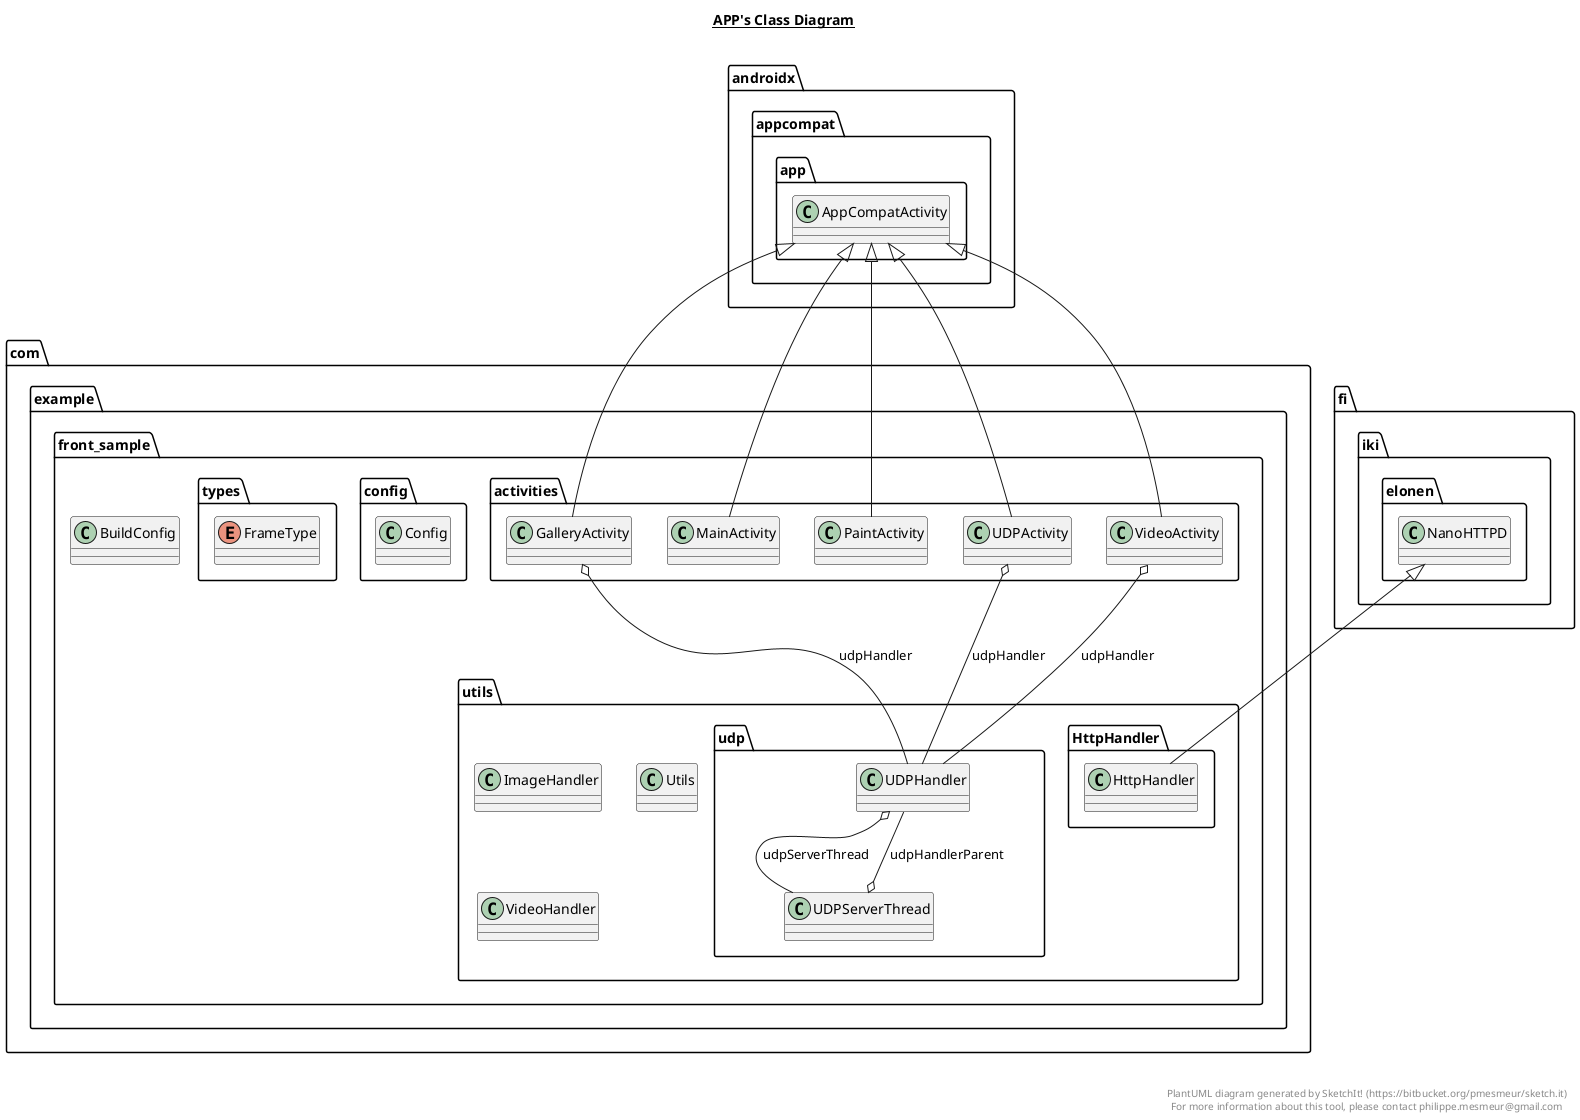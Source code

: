 @startuml

title __APP's Class Diagram__\n

  namespace com.example.front_sample {
    class com.example.front_sample.BuildConfig {
    }
  }
  

  namespace com.example.front_sample {
    namespace activities {
      class com.example.front_sample.activities.GalleryActivity {
      }
    }
  }
  

  namespace com.example.front_sample {
    namespace activities {
      class com.example.front_sample.activities.MainActivity {
      }
    }
  }
  

  namespace com.example.front_sample {
    namespace activities {
      class com.example.front_sample.activities.PaintActivity {
      }
    }
  }
  

  namespace com.example.front_sample {
    namespace activities {
      class com.example.front_sample.activities.UDPActivity {
      }
    }
  }
  

  namespace com.example.front_sample {
    namespace activities {
      class com.example.front_sample.activities.VideoActivity {
      }
    }
  }
  

  namespace com.example.front_sample {
    namespace config {
      class com.example.front_sample.config.Config {
      }
    }
  }
  

  namespace com.example.front_sample {
    namespace types {
      enum FrameType {
      }
    }
  }
  

  namespace com.example.front_sample {
    namespace utils {
      namespace HttpHandler {
        class com.example.front_sample.utils.HttpHandler.HttpHandler {
        }
      }
    }
  }
  

  namespace com.example.front_sample {
    namespace utils {
      class com.example.front_sample.utils.ImageHandler {
      }
    }
  }
  

  namespace com.example.front_sample {
    namespace utils {
      class com.example.front_sample.utils.Utils {
      }
    }
  }
  

  namespace com.example.front_sample {
    namespace utils {
      class com.example.front_sample.utils.VideoHandler {
      }
    }
  }
  

  namespace com.example.front_sample {
    namespace utils {
      namespace udp {
        class com.example.front_sample.utils.udp.UDPHandler {
        }
      }
    }
  }
  

  namespace com.example.front_sample {
    namespace utils {
      namespace udp {
        class com.example.front_sample.utils.udp.UDPServerThread {
        }
      }
    }
  }
  

  com.example.front_sample.activities.GalleryActivity -up-|> androidx.appcompat.app.AppCompatActivity
  com.example.front_sample.activities.GalleryActivity o-- com.example.front_sample.utils.udp.UDPHandler : udpHandler
  com.example.front_sample.activities.MainActivity -up-|> androidx.appcompat.app.AppCompatActivity
  com.example.front_sample.activities.PaintActivity -up-|> androidx.appcompat.app.AppCompatActivity
  com.example.front_sample.activities.UDPActivity -up-|> androidx.appcompat.app.AppCompatActivity
  com.example.front_sample.activities.UDPActivity o-- com.example.front_sample.utils.udp.UDPHandler : udpHandler
  com.example.front_sample.activities.VideoActivity -up-|> androidx.appcompat.app.AppCompatActivity
  com.example.front_sample.activities.VideoActivity o-- com.example.front_sample.utils.udp.UDPHandler : udpHandler
  com.example.front_sample.utils.HttpHandler.HttpHandler -up-|> fi.iki.elonen.NanoHTTPD
  com.example.front_sample.utils.udp.UDPHandler o-- com.example.front_sample.utils.udp.UDPServerThread : udpServerThread
  com.example.front_sample.utils.udp.UDPServerThread o-- com.example.front_sample.utils.udp.UDPHandler : udpHandlerParent


right footer


PlantUML diagram generated by SketchIt! (https://bitbucket.org/pmesmeur/sketch.it)
For more information about this tool, please contact philippe.mesmeur@gmail.com
endfooter

@enduml
